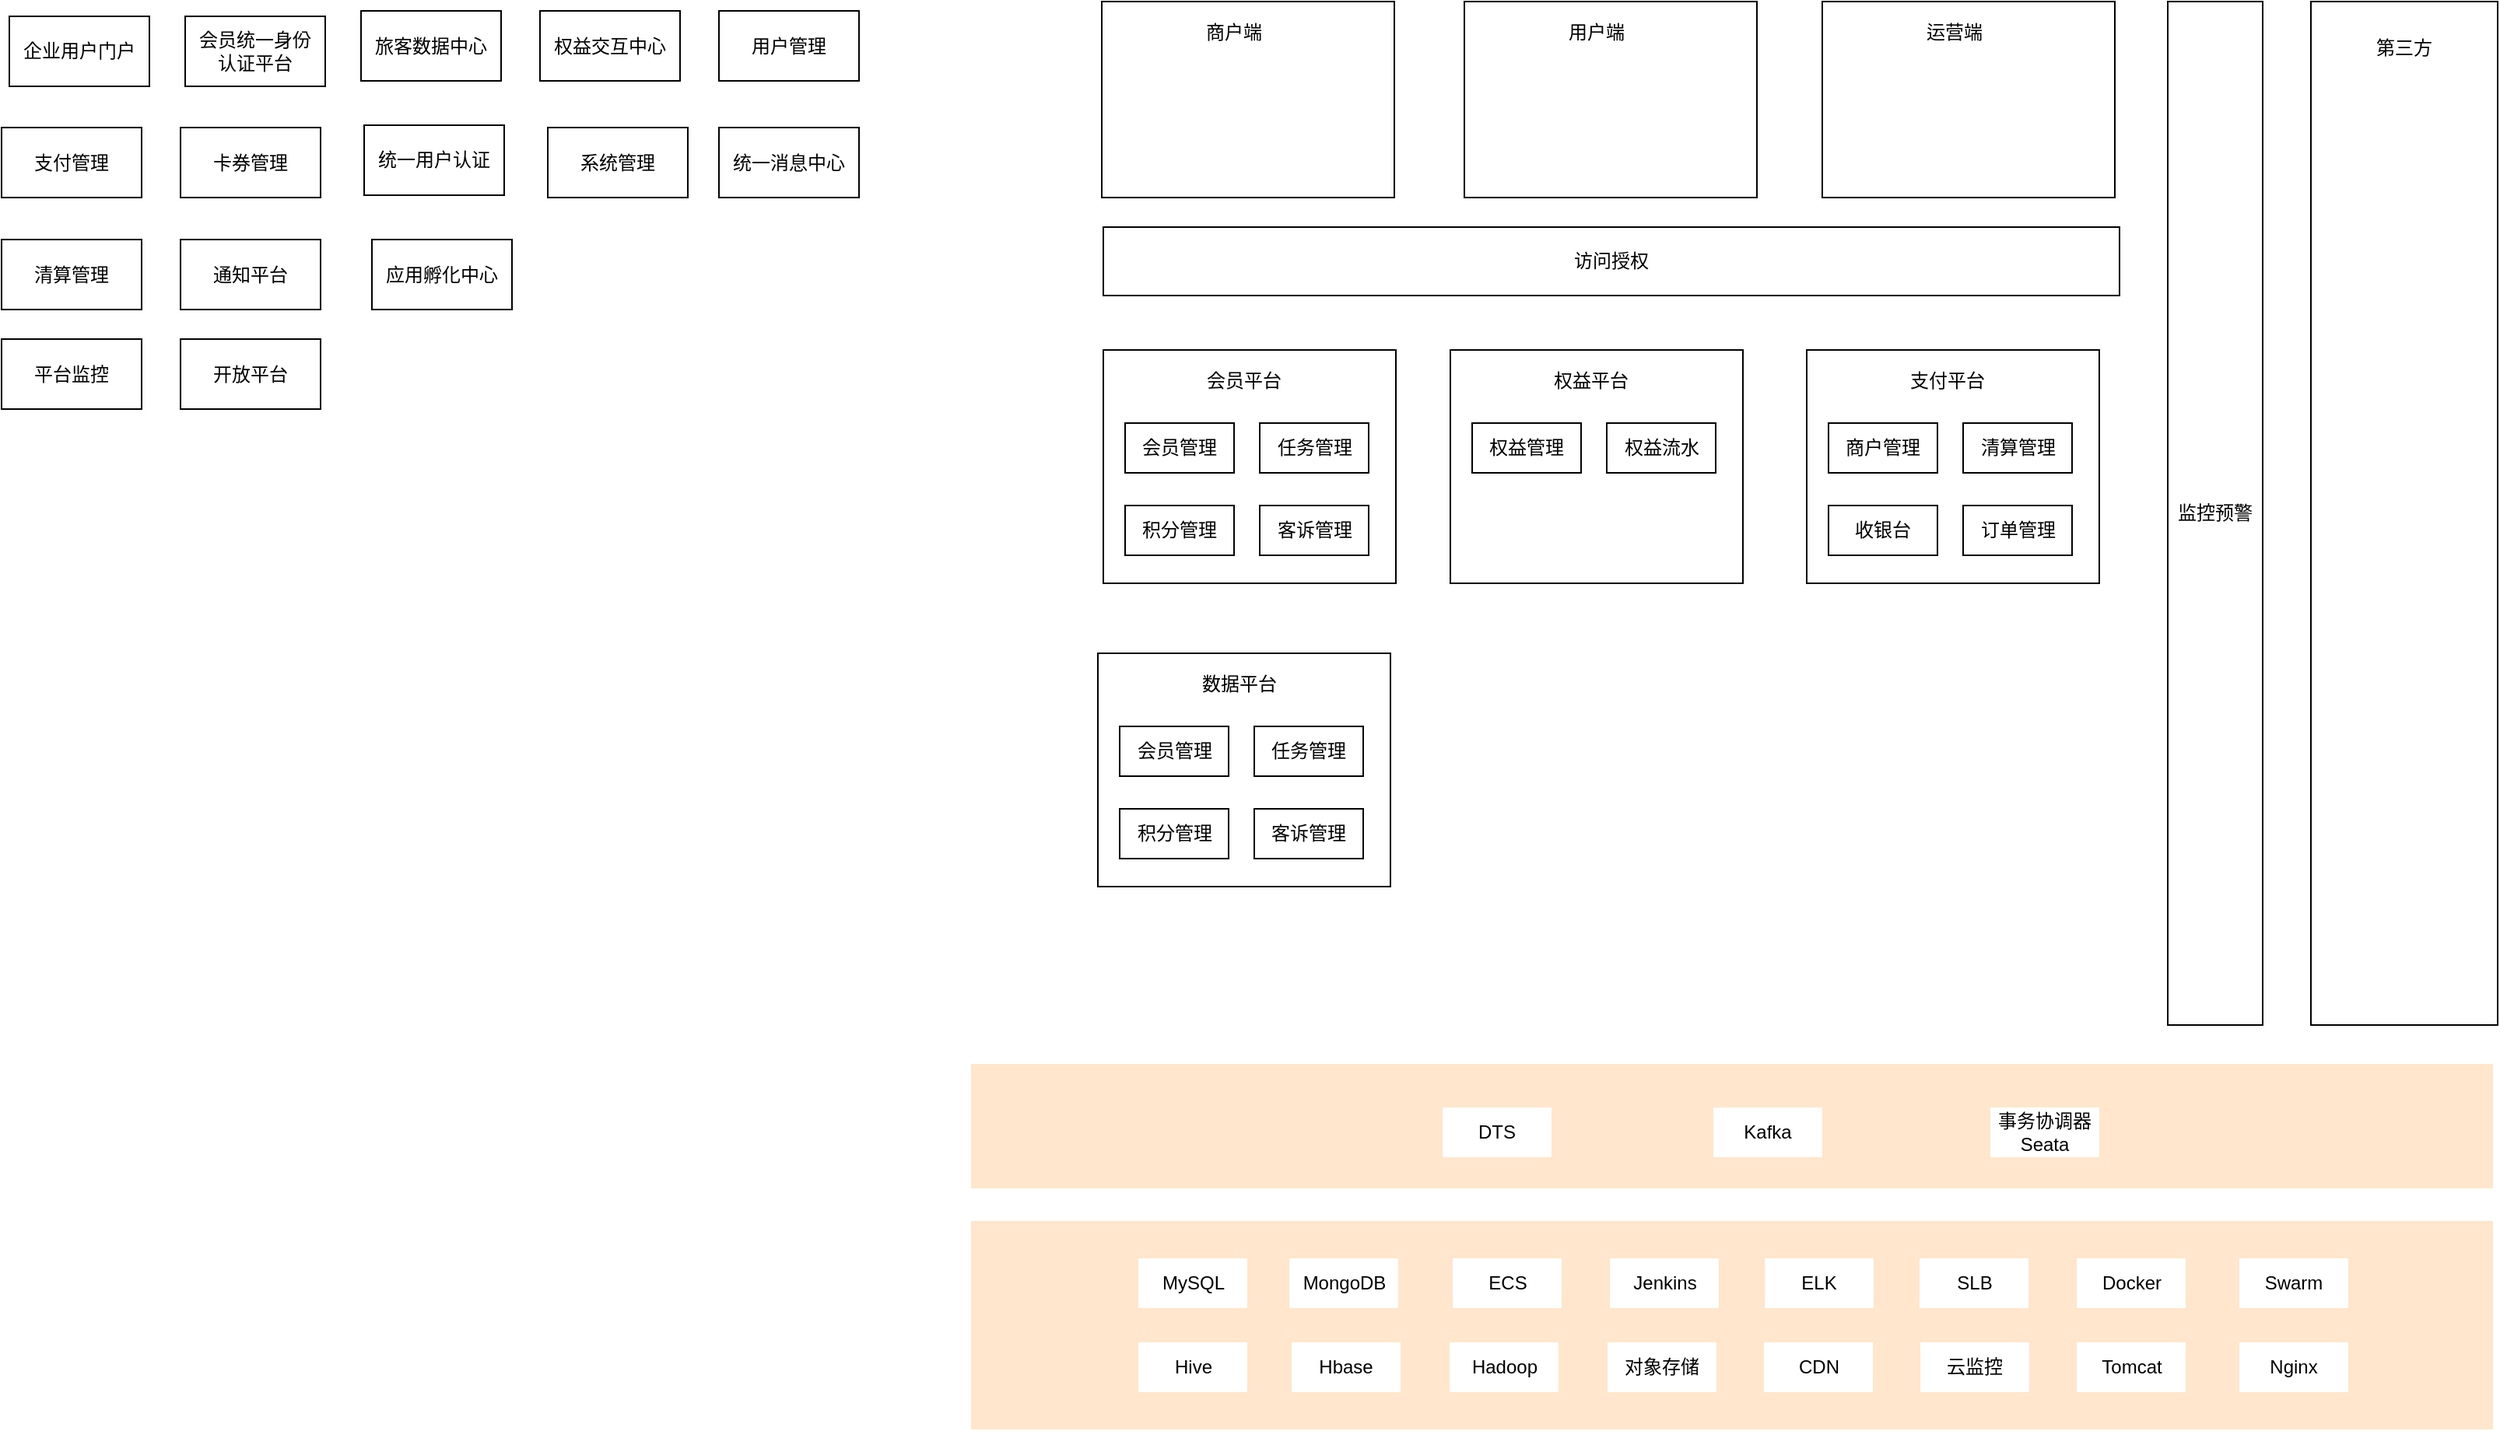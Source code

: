 <mxfile pages="1" version="11.2.4" type="github"><diagram id="NzfkLRakBl-aWR2sNUwm" name="Page-1"><mxGraphModel dx="2450" dy="1080" grid="0" gridSize="10" guides="1" tooltips="1" connect="1" arrows="1" fold="1" page="0" pageScale="1" pageWidth="827" pageHeight="1169" math="0" shadow="0"><root><mxCell id="0"/><mxCell id="1" parent="0"/><mxCell id="3Fnt4mqlotOoZ6IfhGsN-49" value="" style="rounded=0;whiteSpace=wrap;html=1;" vertex="1" parent="1"><mxGeometry x="-78" y="317" width="188" height="150" as="geometry"/></mxCell><mxCell id="3Fnt4mqlotOoZ6IfhGsN-28" value="访问授权" style="rounded=0;whiteSpace=wrap;html=1;" vertex="1" parent="1"><mxGeometry x="-78" y="238" width="653" height="44" as="geometry"/></mxCell><mxCell id="3Fnt4mqlotOoZ6IfhGsN-1" value="企业用户门户" style="rounded=0;whiteSpace=wrap;html=1;" vertex="1" parent="1"><mxGeometry x="-781" y="102.5" width="90" height="45" as="geometry"/></mxCell><mxCell id="3Fnt4mqlotOoZ6IfhGsN-3" value="会员统一身份&lt;br&gt;认证平台" style="rounded=0;whiteSpace=wrap;html=1;" vertex="1" parent="1"><mxGeometry x="-668" y="102.5" width="90" height="45" as="geometry"/></mxCell><mxCell id="3Fnt4mqlotOoZ6IfhGsN-4" value="旅客数据中心" style="rounded=0;whiteSpace=wrap;html=1;" vertex="1" parent="1"><mxGeometry x="-555" y="99" width="90" height="45" as="geometry"/></mxCell><mxCell id="3Fnt4mqlotOoZ6IfhGsN-5" value="权益交互中心" style="rounded=0;whiteSpace=wrap;html=1;" vertex="1" parent="1"><mxGeometry x="-440" y="99" width="90" height="45" as="geometry"/></mxCell><mxCell id="3Fnt4mqlotOoZ6IfhGsN-6" value="用户管理" style="rounded=0;whiteSpace=wrap;html=1;" vertex="1" parent="1"><mxGeometry x="-325" y="99" width="90" height="45" as="geometry"/></mxCell><mxCell id="3Fnt4mqlotOoZ6IfhGsN-7" value="统一消息中心" style="rounded=0;whiteSpace=wrap;html=1;" vertex="1" parent="1"><mxGeometry x="-325" y="174" width="90" height="45" as="geometry"/></mxCell><mxCell id="3Fnt4mqlotOoZ6IfhGsN-8" value="系统管理" style="rounded=0;whiteSpace=wrap;html=1;" vertex="1" parent="1"><mxGeometry x="-435" y="174" width="90" height="45" as="geometry"/></mxCell><mxCell id="3Fnt4mqlotOoZ6IfhGsN-9" value="统一用户认证" style="rounded=0;whiteSpace=wrap;html=1;" vertex="1" parent="1"><mxGeometry x="-553" y="172.5" width="90" height="45" as="geometry"/></mxCell><mxCell id="3Fnt4mqlotOoZ6IfhGsN-10" value="卡券管理" style="rounded=0;whiteSpace=wrap;html=1;" vertex="1" parent="1"><mxGeometry x="-671" y="174" width="90" height="45" as="geometry"/></mxCell><mxCell id="3Fnt4mqlotOoZ6IfhGsN-11" value="支付管理" style="rounded=0;whiteSpace=wrap;html=1;" vertex="1" parent="1"><mxGeometry x="-786" y="174" width="90" height="45" as="geometry"/></mxCell><mxCell id="3Fnt4mqlotOoZ6IfhGsN-12" value="清算管理" style="rounded=0;whiteSpace=wrap;html=1;" vertex="1" parent="1"><mxGeometry x="-786" y="246" width="90" height="45" as="geometry"/></mxCell><mxCell id="3Fnt4mqlotOoZ6IfhGsN-13" value="通知平台" style="rounded=0;whiteSpace=wrap;html=1;" vertex="1" parent="1"><mxGeometry x="-671" y="246" width="90" height="45" as="geometry"/></mxCell><mxCell id="3Fnt4mqlotOoZ6IfhGsN-14" value="应用孵化中心" style="rounded=0;whiteSpace=wrap;html=1;" vertex="1" parent="1"><mxGeometry x="-548" y="246" width="90" height="45" as="geometry"/></mxCell><mxCell id="3Fnt4mqlotOoZ6IfhGsN-15" value="平台监控" style="rounded=0;whiteSpace=wrap;html=1;" vertex="1" parent="1"><mxGeometry x="-786" y="310" width="90" height="45" as="geometry"/></mxCell><mxCell id="3Fnt4mqlotOoZ6IfhGsN-16" value="开放平台" style="rounded=0;whiteSpace=wrap;html=1;" vertex="1" parent="1"><mxGeometry x="-671" y="310" width="90" height="45" as="geometry"/></mxCell><mxCell id="3Fnt4mqlotOoZ6IfhGsN-18" value="" style="rounded=0;whiteSpace=wrap;html=1;" vertex="1" parent="1"><mxGeometry x="-79" y="93" width="188" height="126" as="geometry"/></mxCell><mxCell id="3Fnt4mqlotOoZ6IfhGsN-19" value="商户端" style="text;html=1;strokeColor=none;fillColor=none;align=center;verticalAlign=middle;whiteSpace=wrap;rounded=0;" vertex="1" parent="1"><mxGeometry x="-14" y="103" width="40" height="20" as="geometry"/></mxCell><mxCell id="3Fnt4mqlotOoZ6IfhGsN-20" value="" style="rounded=0;whiteSpace=wrap;html=1;" vertex="1" parent="1"><mxGeometry x="154" y="93" width="188" height="126" as="geometry"/></mxCell><mxCell id="3Fnt4mqlotOoZ6IfhGsN-21" value="用户端" style="text;html=1;strokeColor=none;fillColor=none;align=center;verticalAlign=middle;whiteSpace=wrap;rounded=0;" vertex="1" parent="1"><mxGeometry x="219" y="103" width="40" height="20" as="geometry"/></mxCell><mxCell id="3Fnt4mqlotOoZ6IfhGsN-22" value="" style="rounded=0;whiteSpace=wrap;html=1;" vertex="1" parent="1"><mxGeometry x="384" y="93" width="188" height="126" as="geometry"/></mxCell><mxCell id="3Fnt4mqlotOoZ6IfhGsN-23" value="运营端" style="text;html=1;strokeColor=none;fillColor=none;align=center;verticalAlign=middle;whiteSpace=wrap;rounded=0;" vertex="1" parent="1"><mxGeometry x="449" y="103" width="40" height="20" as="geometry"/></mxCell><mxCell id="3Fnt4mqlotOoZ6IfhGsN-24" value="" style="rounded=0;whiteSpace=wrap;html=1;" vertex="1" parent="1"><mxGeometry x="698" y="93" width="120" height="658" as="geometry"/></mxCell><mxCell id="3Fnt4mqlotOoZ6IfhGsN-25" value="第三方" style="text;html=1;strokeColor=none;fillColor=none;align=center;verticalAlign=middle;whiteSpace=wrap;rounded=0;" vertex="1" parent="1"><mxGeometry x="738" y="113" width="40" height="20" as="geometry"/></mxCell><mxCell id="3Fnt4mqlotOoZ6IfhGsN-26" value="监控预警" style="rounded=0;whiteSpace=wrap;html=1;" vertex="1" parent="1"><mxGeometry x="606" y="93" width="61" height="658" as="geometry"/></mxCell><mxCell id="3Fnt4mqlotOoZ6IfhGsN-29" value="" style="rounded=0;whiteSpace=wrap;html=1;fillColor=#ffe6cc;strokeColor=none;" vertex="1" parent="1"><mxGeometry x="-163" y="877" width="978" height="134" as="geometry"/></mxCell><mxCell id="3Fnt4mqlotOoZ6IfhGsN-30" value="MySQL" style="rounded=0;whiteSpace=wrap;html=1;strokeColor=none;" vertex="1" parent="1"><mxGeometry x="-55.5" y="901" width="70" height="32" as="geometry"/></mxCell><mxCell id="3Fnt4mqlotOoZ6IfhGsN-31" value="MongoDB" style="rounded=0;whiteSpace=wrap;html=1;strokeColor=none;" vertex="1" parent="1"><mxGeometry x="41.5" y="901" width="70" height="32" as="geometry"/></mxCell><mxCell id="3Fnt4mqlotOoZ6IfhGsN-32" value="ECS" style="rounded=0;whiteSpace=wrap;html=1;strokeColor=none;" vertex="1" parent="1"><mxGeometry x="146.5" y="901" width="70" height="32" as="geometry"/></mxCell><mxCell id="3Fnt4mqlotOoZ6IfhGsN-35" value="SLB" style="rounded=0;whiteSpace=wrap;html=1;strokeColor=none;" vertex="1" parent="1"><mxGeometry x="446.5" y="901" width="70" height="32" as="geometry"/></mxCell><mxCell id="3Fnt4mqlotOoZ6IfhGsN-36" value="Docker" style="rounded=0;whiteSpace=wrap;html=1;strokeColor=none;" vertex="1" parent="1"><mxGeometry x="547.5" y="901" width="70" height="32" as="geometry"/></mxCell><mxCell id="3Fnt4mqlotOoZ6IfhGsN-37" value="Swarm" style="rounded=0;whiteSpace=wrap;html=1;strokeColor=none;" vertex="1" parent="1"><mxGeometry x="652" y="901" width="70" height="32" as="geometry"/></mxCell><mxCell id="3Fnt4mqlotOoZ6IfhGsN-38" value="Jenkins" style="rounded=0;whiteSpace=wrap;html=1;strokeColor=none;" vertex="1" parent="1"><mxGeometry x="247.5" y="901" width="70" height="32" as="geometry"/></mxCell><mxCell id="3Fnt4mqlotOoZ6IfhGsN-39" value="Hive" style="rounded=0;whiteSpace=wrap;html=1;strokeColor=none;" vertex="1" parent="1"><mxGeometry x="-55.5" y="955" width="70" height="32" as="geometry"/></mxCell><mxCell id="3Fnt4mqlotOoZ6IfhGsN-40" value="Hbase" style="rounded=0;whiteSpace=wrap;html=1;strokeColor=none;" vertex="1" parent="1"><mxGeometry x="43" y="955" width="70" height="32" as="geometry"/></mxCell><mxCell id="3Fnt4mqlotOoZ6IfhGsN-41" value="Hadoop" style="rounded=0;whiteSpace=wrap;html=1;strokeColor=none;" vertex="1" parent="1"><mxGeometry x="144.5" y="955" width="70" height="32" as="geometry"/></mxCell><mxCell id="3Fnt4mqlotOoZ6IfhGsN-42" value="对象存储" style="rounded=0;whiteSpace=wrap;html=1;strokeColor=none;" vertex="1" parent="1"><mxGeometry x="246" y="955" width="70" height="32" as="geometry"/></mxCell><mxCell id="3Fnt4mqlotOoZ6IfhGsN-43" value="CDN" style="rounded=0;whiteSpace=wrap;html=1;strokeColor=none;" vertex="1" parent="1"><mxGeometry x="346.5" y="955" width="70" height="32" as="geometry"/></mxCell><mxCell id="3Fnt4mqlotOoZ6IfhGsN-44" value="云监控" style="rounded=0;whiteSpace=wrap;html=1;strokeColor=none;" vertex="1" parent="1"><mxGeometry x="447" y="955" width="70" height="32" as="geometry"/></mxCell><mxCell id="3Fnt4mqlotOoZ6IfhGsN-45" value="Tomcat" style="rounded=0;whiteSpace=wrap;html=1;strokeColor=none;" vertex="1" parent="1"><mxGeometry x="547.5" y="955" width="70" height="32" as="geometry"/></mxCell><mxCell id="3Fnt4mqlotOoZ6IfhGsN-46" value="Nginx" style="rounded=0;whiteSpace=wrap;html=1;strokeColor=none;" vertex="1" parent="1"><mxGeometry x="652" y="955" width="70" height="32" as="geometry"/></mxCell><mxCell id="3Fnt4mqlotOoZ6IfhGsN-47" value="ELK" style="rounded=0;whiteSpace=wrap;html=1;strokeColor=none;" vertex="1" parent="1"><mxGeometry x="347" y="901" width="70" height="32" as="geometry"/></mxCell><mxCell id="3Fnt4mqlotOoZ6IfhGsN-50" value="会员平台" style="text;html=1;strokeColor=none;fillColor=none;align=center;verticalAlign=middle;whiteSpace=wrap;rounded=0;" vertex="1" parent="1"><mxGeometry x="-13" y="327" width="51" height="20" as="geometry"/></mxCell><mxCell id="3Fnt4mqlotOoZ6IfhGsN-52" value="会员管理" style="rounded=0;whiteSpace=wrap;html=1;strokeColor=#000000;" vertex="1" parent="1"><mxGeometry x="-64" y="364" width="70" height="32" as="geometry"/></mxCell><mxCell id="3Fnt4mqlotOoZ6IfhGsN-53" value="任务管理" style="rounded=0;whiteSpace=wrap;html=1;strokeColor=#000000;" vertex="1" parent="1"><mxGeometry x="22.5" y="364" width="70" height="32" as="geometry"/></mxCell><mxCell id="3Fnt4mqlotOoZ6IfhGsN-54" value="" style="rounded=0;whiteSpace=wrap;html=1;" vertex="1" parent="1"><mxGeometry x="145" y="317" width="188" height="150" as="geometry"/></mxCell><mxCell id="3Fnt4mqlotOoZ6IfhGsN-55" value="权益平台" style="text;html=1;strokeColor=none;fillColor=none;align=center;verticalAlign=middle;whiteSpace=wrap;rounded=0;" vertex="1" parent="1"><mxGeometry x="210" y="327" width="51" height="20" as="geometry"/></mxCell><mxCell id="3Fnt4mqlotOoZ6IfhGsN-56" value="权益管理" style="rounded=0;whiteSpace=wrap;html=1;strokeColor=#000000;" vertex="1" parent="1"><mxGeometry x="159" y="364" width="70" height="32" as="geometry"/></mxCell><mxCell id="3Fnt4mqlotOoZ6IfhGsN-57" value="权益流水" style="rounded=0;whiteSpace=wrap;html=1;strokeColor=#000000;" vertex="1" parent="1"><mxGeometry x="245.5" y="364" width="70" height="32" as="geometry"/></mxCell><mxCell id="3Fnt4mqlotOoZ6IfhGsN-58" value="" style="rounded=0;whiteSpace=wrap;html=1;" vertex="1" parent="1"><mxGeometry x="374" y="317" width="188" height="150" as="geometry"/></mxCell><mxCell id="3Fnt4mqlotOoZ6IfhGsN-59" value="支付平台" style="text;html=1;strokeColor=none;fillColor=none;align=center;verticalAlign=middle;whiteSpace=wrap;rounded=0;" vertex="1" parent="1"><mxGeometry x="439" y="327" width="51" height="20" as="geometry"/></mxCell><mxCell id="3Fnt4mqlotOoZ6IfhGsN-60" value="商户管理" style="rounded=0;whiteSpace=wrap;html=1;strokeColor=#000000;" vertex="1" parent="1"><mxGeometry x="388" y="364" width="70" height="32" as="geometry"/></mxCell><mxCell id="3Fnt4mqlotOoZ6IfhGsN-61" value="清算管理" style="rounded=0;whiteSpace=wrap;html=1;strokeColor=#000000;" vertex="1" parent="1"><mxGeometry x="474.5" y="364" width="70" height="32" as="geometry"/></mxCell><mxCell id="3Fnt4mqlotOoZ6IfhGsN-62" value="收银台" style="rounded=0;whiteSpace=wrap;html=1;strokeColor=#000000;" vertex="1" parent="1"><mxGeometry x="388" y="417" width="70" height="32" as="geometry"/></mxCell><mxCell id="3Fnt4mqlotOoZ6IfhGsN-63" value="订单管理" style="rounded=0;whiteSpace=wrap;html=1;strokeColor=#000000;" vertex="1" parent="1"><mxGeometry x="474.5" y="417" width="70" height="32" as="geometry"/></mxCell><mxCell id="3Fnt4mqlotOoZ6IfhGsN-64" value="积分管理" style="rounded=0;whiteSpace=wrap;html=1;strokeColor=#000000;" vertex="1" parent="1"><mxGeometry x="-64" y="417" width="70" height="32" as="geometry"/></mxCell><mxCell id="3Fnt4mqlotOoZ6IfhGsN-65" value="客诉管理" style="rounded=0;whiteSpace=wrap;html=1;strokeColor=#000000;" vertex="1" parent="1"><mxGeometry x="22.5" y="417" width="70" height="32" as="geometry"/></mxCell><mxCell id="3Fnt4mqlotOoZ6IfhGsN-66" value="" style="rounded=0;whiteSpace=wrap;html=1;" vertex="1" parent="1"><mxGeometry x="-81.5" y="512" width="188" height="150" as="geometry"/></mxCell><mxCell id="3Fnt4mqlotOoZ6IfhGsN-67" value="数据平台" style="text;html=1;strokeColor=none;fillColor=none;align=center;verticalAlign=middle;whiteSpace=wrap;rounded=0;" vertex="1" parent="1"><mxGeometry x="-16.5" y="522" width="51" height="20" as="geometry"/></mxCell><mxCell id="3Fnt4mqlotOoZ6IfhGsN-68" value="会员管理" style="rounded=0;whiteSpace=wrap;html=1;strokeColor=#000000;" vertex="1" parent="1"><mxGeometry x="-67.5" y="559" width="70" height="32" as="geometry"/></mxCell><mxCell id="3Fnt4mqlotOoZ6IfhGsN-69" value="任务管理" style="rounded=0;whiteSpace=wrap;html=1;strokeColor=#000000;" vertex="1" parent="1"><mxGeometry x="19" y="559" width="70" height="32" as="geometry"/></mxCell><mxCell id="3Fnt4mqlotOoZ6IfhGsN-70" value="积分管理" style="rounded=0;whiteSpace=wrap;html=1;strokeColor=#000000;" vertex="1" parent="1"><mxGeometry x="-67.5" y="612" width="70" height="32" as="geometry"/></mxCell><mxCell id="3Fnt4mqlotOoZ6IfhGsN-71" value="客诉管理" style="rounded=0;whiteSpace=wrap;html=1;strokeColor=#000000;" vertex="1" parent="1"><mxGeometry x="19" y="612" width="70" height="32" as="geometry"/></mxCell><mxCell id="3Fnt4mqlotOoZ6IfhGsN-72" value="" style="rounded=0;whiteSpace=wrap;html=1;fillColor=#ffe6cc;strokeColor=none;" vertex="1" parent="1"><mxGeometry x="-163" y="776" width="978" height="80" as="geometry"/></mxCell><mxCell id="3Fnt4mqlotOoZ6IfhGsN-76" value="DTS" style="rounded=0;whiteSpace=wrap;html=1;strokeColor=none;" vertex="1" parent="1"><mxGeometry x="140" y="804" width="70" height="32" as="geometry"/></mxCell><mxCell id="3Fnt4mqlotOoZ6IfhGsN-77" value="Kafka" style="rounded=0;whiteSpace=wrap;html=1;strokeColor=none;" vertex="1" parent="1"><mxGeometry x="314" y="804" width="70" height="32" as="geometry"/></mxCell><mxCell id="3Fnt4mqlotOoZ6IfhGsN-91" value="事务协调器Seata" style="rounded=0;whiteSpace=wrap;html=1;strokeColor=none;" vertex="1" parent="1"><mxGeometry x="492" y="804" width="70" height="32" as="geometry"/></mxCell></root></mxGraphModel></diagram></mxfile>
